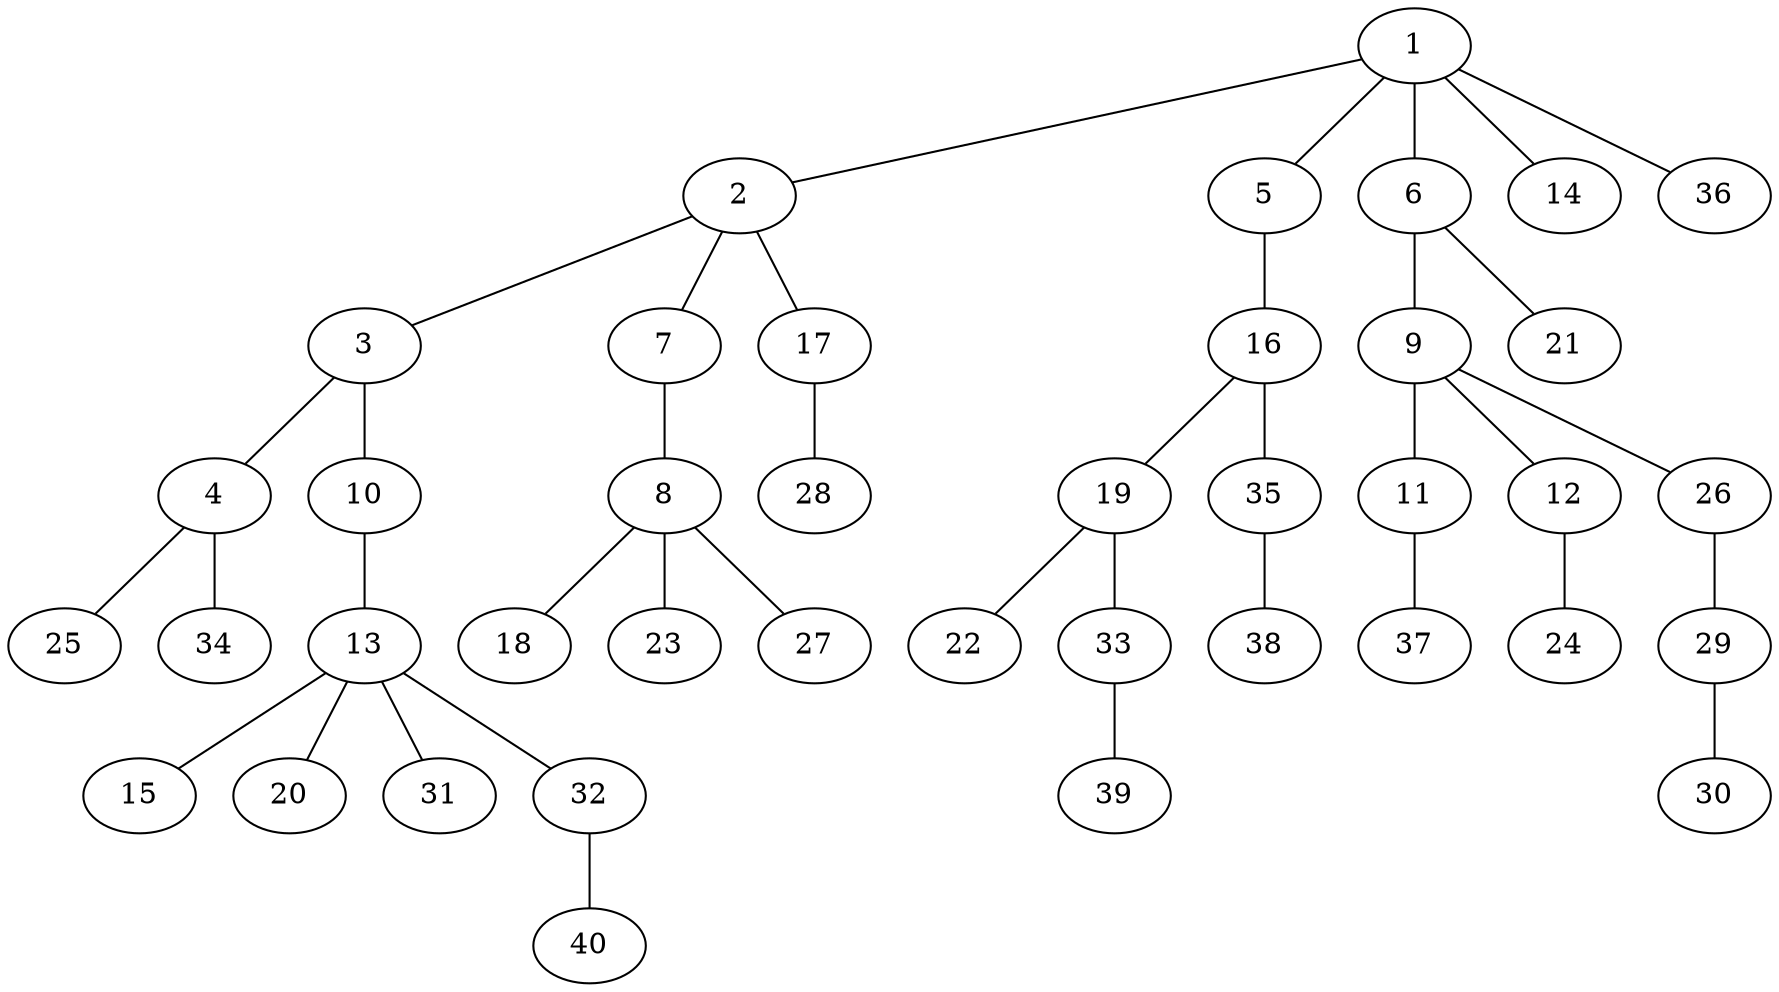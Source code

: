 graph graphname {1--2
1--5
1--6
1--14
1--36
2--3
2--7
2--17
3--4
3--10
4--25
4--34
5--16
6--9
6--21
7--8
8--18
8--23
8--27
9--11
9--12
9--26
10--13
11--37
12--24
13--15
13--20
13--31
13--32
16--19
16--35
17--28
19--22
19--33
26--29
29--30
32--40
33--39
35--38
}